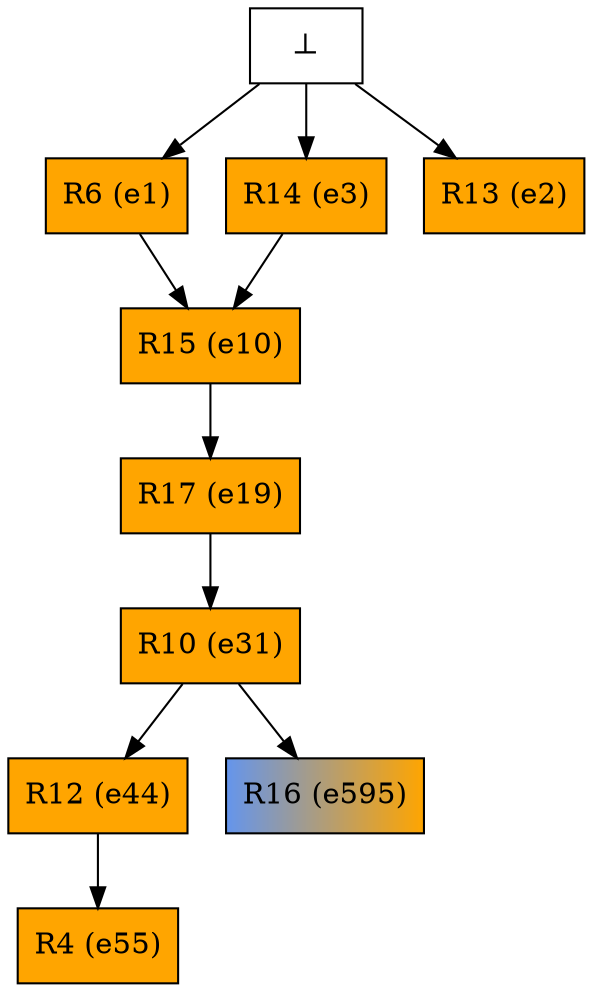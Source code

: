 digraph test {
  e1 -> e10;
  e3 -> e10;
  e10 -> e19;
  e19 -> e31;
  e31 -> e44;
  e44 -> e55;
  e31 -> e595;
  e0 -> e1;
  e0 -> e2;
  e0 -> e3;
  e1 [color="black" fillcolor="orange:orange" label="R6 (e1)" shape=box style=filled];
  e2 [color="black" fillcolor="orange:orange" label="R13 (e2)" shape=box style=filled];
  e3 [color="black" fillcolor="orange:orange" label="R14 (e3)" shape=box style=filled];
  e10 [color="black" fillcolor="orange:orange" label="R15 (e10)" shape=box style=filled];
  e19 [color="black" fillcolor="orange:orange" label="R17 (e19)" shape=box style=filled];
  e31 [color="black" fillcolor="orange:orange" label="R10 (e31)" shape=box style=filled];
  e44 [color="black" fillcolor="orange:orange" label="R12 (e44)" shape=box style=filled];
  e55 [color="black" fillcolor="orange:orange" label="R4 (e55)" shape=box style=filled];
  e595 [color="black" fillcolor="cornflowerblue:orange" label="R16 (e595)" shape=box style=filled];
  e0 [fillcolor="white" label="⊥" shape=box style=filled];
}
